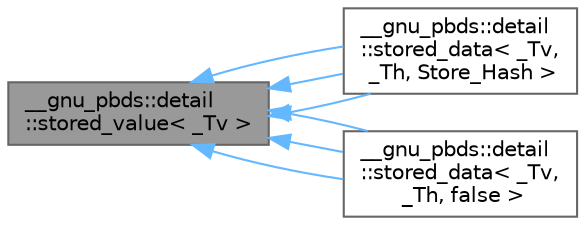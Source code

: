 digraph "__gnu_pbds::detail::stored_value&lt; _Tv &gt;"
{
 // LATEX_PDF_SIZE
  bgcolor="transparent";
  edge [fontname=Helvetica,fontsize=10,labelfontname=Helvetica,labelfontsize=10];
  node [fontname=Helvetica,fontsize=10,shape=box,height=0.2,width=0.4];
  rankdir="LR";
  Node1 [id="Node000001",label="__gnu_pbds::detail\l::stored_value\< _Tv \>",height=0.2,width=0.4,color="gray40", fillcolor="grey60", style="filled", fontcolor="black",tooltip="Stored value."];
  Node1 -> Node2 [id="edge13_Node000001_Node000002",dir="back",color="steelblue1",style="solid",tooltip=" "];
  Node2 [id="Node000002",label="__gnu_pbds::detail\l::stored_data\< _Tv,\l _Th, Store_Hash \>",height=0.2,width=0.4,color="gray40", fillcolor="white", style="filled",URL="$struct____gnu__pbds_1_1detail_1_1stored__data.html",tooltip=" "];
  Node1 -> Node2 [id="edge14_Node000001_Node000002",dir="back",color="steelblue1",style="solid",tooltip=" "];
  Node1 -> Node2 [id="edge15_Node000001_Node000002",dir="back",color="steelblue1",style="solid",tooltip=" "];
  Node1 -> Node3 [id="edge16_Node000001_Node000003",dir="back",color="steelblue1",style="solid",tooltip=" "];
  Node3 [id="Node000003",label="__gnu_pbds::detail\l::stored_data\< _Tv,\l _Th, false \>",height=0.2,width=0.4,color="gray40", fillcolor="white", style="filled",URL="$struct____gnu__pbds_1_1detail_1_1stored__data_3_01___tv_00_01___th_00_01false_01_4.html",tooltip="Specialization for representation of stored data of just value type."];
  Node1 -> Node3 [id="edge17_Node000001_Node000003",dir="back",color="steelblue1",style="solid",tooltip=" "];
  Node1 -> Node3 [id="edge18_Node000001_Node000003",dir="back",color="steelblue1",style="solid",tooltip=" "];
}
